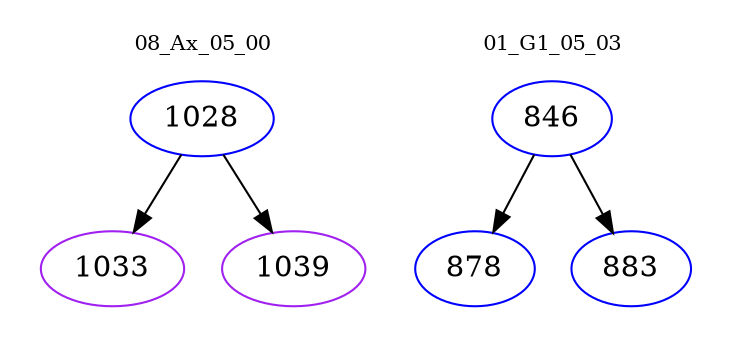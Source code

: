 digraph{
subgraph cluster_0 {
color = white
label = "08_Ax_05_00";
fontsize=10;
T0_1028 [label="1028", color="blue"]
T0_1028 -> T0_1033 [color="black"]
T0_1033 [label="1033", color="purple"]
T0_1028 -> T0_1039 [color="black"]
T0_1039 [label="1039", color="purple"]
}
subgraph cluster_1 {
color = white
label = "01_G1_05_03";
fontsize=10;
T1_846 [label="846", color="blue"]
T1_846 -> T1_878 [color="black"]
T1_878 [label="878", color="blue"]
T1_846 -> T1_883 [color="black"]
T1_883 [label="883", color="blue"]
}
}
